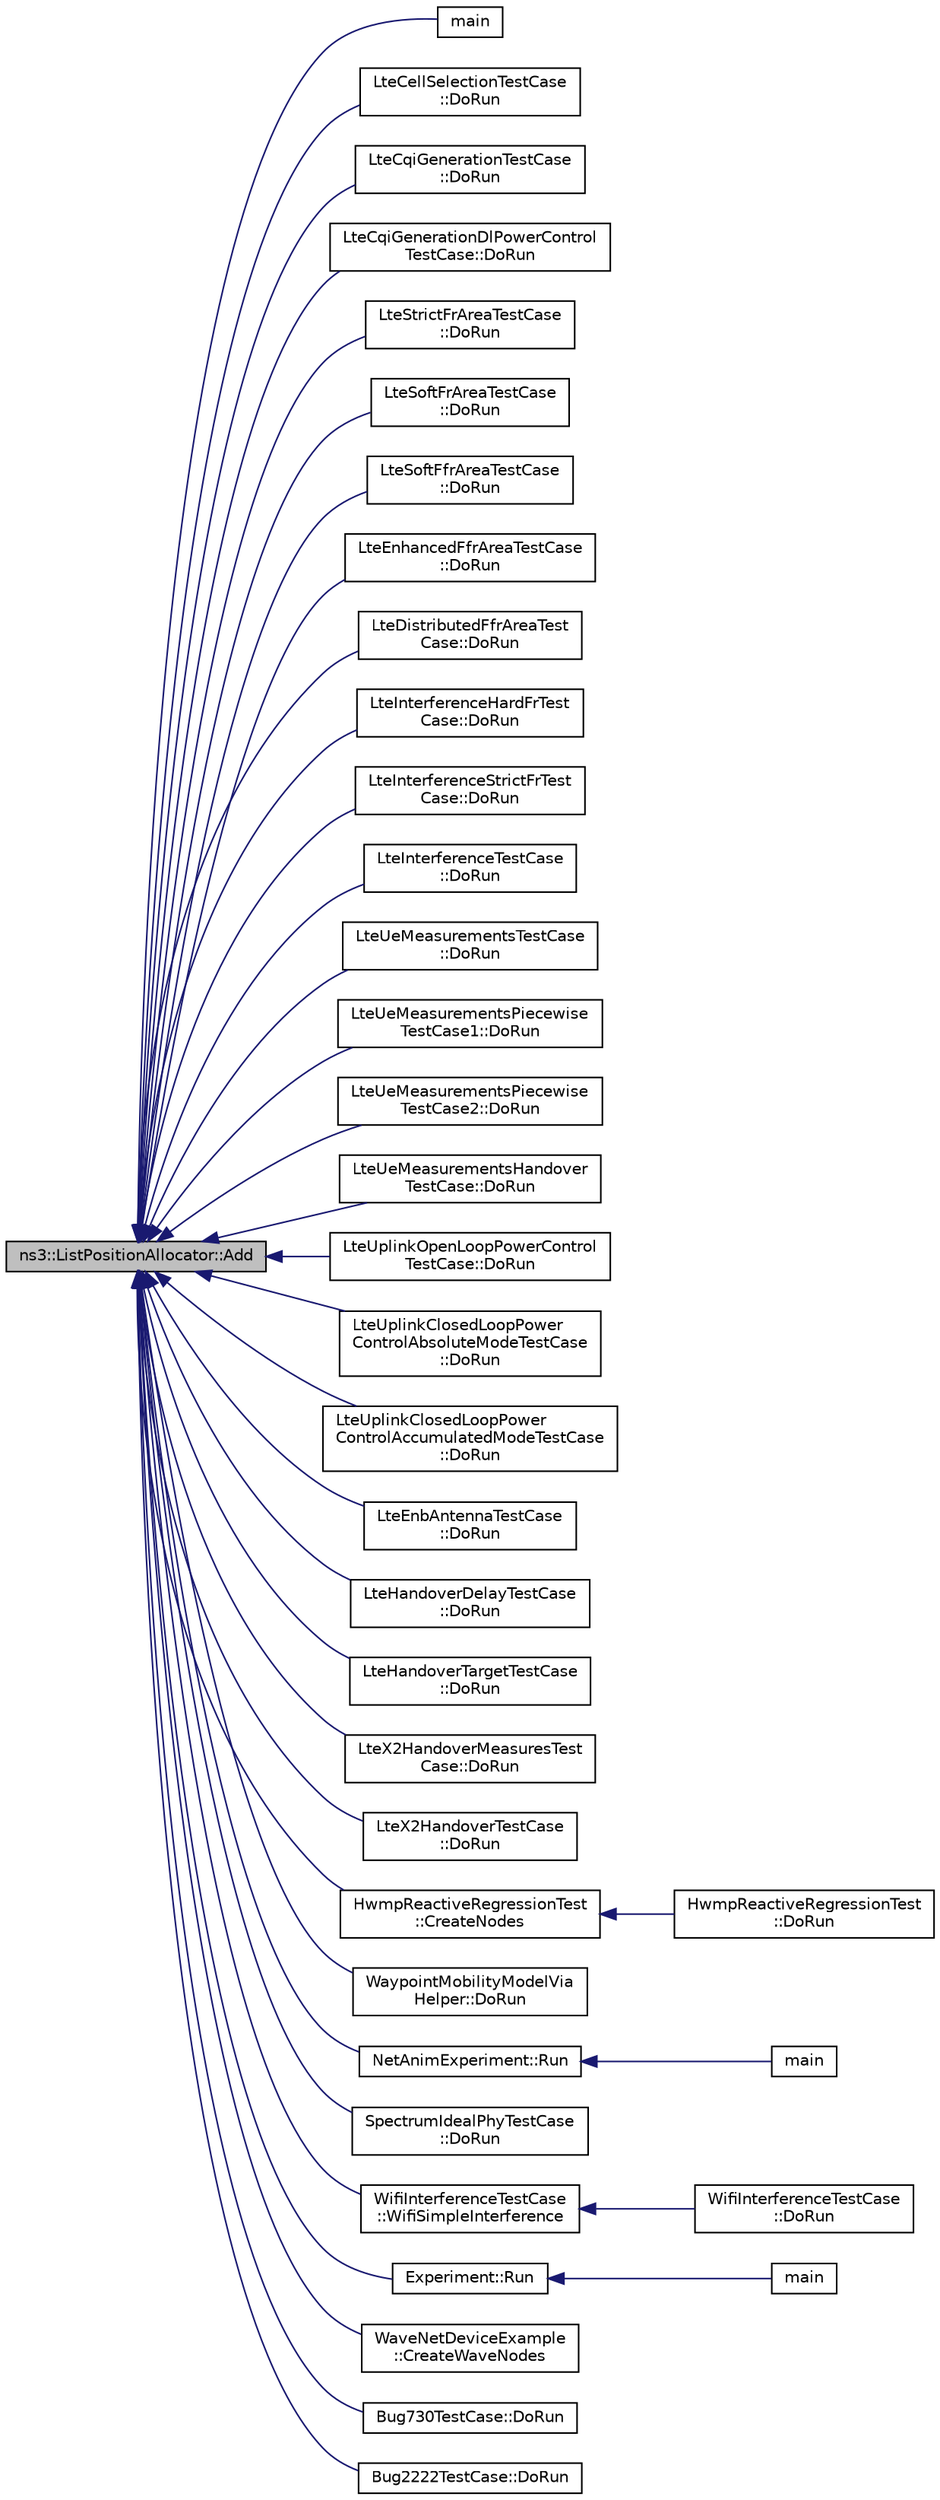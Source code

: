 digraph "ns3::ListPositionAllocator::Add"
{
  edge [fontname="Helvetica",fontsize="10",labelfontname="Helvetica",labelfontsize="10"];
  node [fontname="Helvetica",fontsize="10",shape=record];
  rankdir="LR";
  Node1 [label="ns3::ListPositionAllocator::Add",height=0.2,width=0.4,color="black", fillcolor="grey75", style="filled", fontcolor="black"];
  Node1 -> Node2 [dir="back",color="midnightblue",fontsize="10",style="solid"];
  Node2 [label="main",height=0.2,width=0.4,color="black", fillcolor="white", style="filled",URL="$d4/d43/nsclick-raw-wlan_8cc.html#a0ddf1224851353fc92bfbff6f499fa97"];
  Node1 -> Node3 [dir="back",color="midnightblue",fontsize="10",style="solid"];
  Node3 [label="LteCellSelectionTestCase\l::DoRun",height=0.2,width=0.4,color="black", fillcolor="white", style="filled",URL="$d3/d21/classLteCellSelectionTestCase.html#a2ad9dadf26f7beb5d3ed1c6dfbcef90a",tooltip="Setup the simulation according to the configuration set by the class constructor, run it..."];
  Node1 -> Node4 [dir="back",color="midnightblue",fontsize="10",style="solid"];
  Node4 [label="LteCqiGenerationTestCase\l::DoRun",height=0.2,width=0.4,color="black", fillcolor="white", style="filled",URL="$d6/d58/classLteCqiGenerationTestCase.html#a263a0f3670c23e42ed3feb7d353bdd09",tooltip="Implementation to actually run this TestCase. "];
  Node1 -> Node5 [dir="back",color="midnightblue",fontsize="10",style="solid"];
  Node5 [label="LteCqiGenerationDlPowerControl\lTestCase::DoRun",height=0.2,width=0.4,color="black", fillcolor="white", style="filled",URL="$d0/d70/classLteCqiGenerationDlPowerControlTestCase.html#a8a6ba5e52123fc8ed0deb9014a8b0591",tooltip="Implementation to actually run this TestCase. "];
  Node1 -> Node6 [dir="back",color="midnightblue",fontsize="10",style="solid"];
  Node6 [label="LteStrictFrAreaTestCase\l::DoRun",height=0.2,width=0.4,color="black", fillcolor="white", style="filled",URL="$df/d79/classLteStrictFrAreaTestCase.html#a61e945e04c3b10a50c2f484198199b49",tooltip="Implementation to actually run this TestCase. "];
  Node1 -> Node7 [dir="back",color="midnightblue",fontsize="10",style="solid"];
  Node7 [label="LteSoftFrAreaTestCase\l::DoRun",height=0.2,width=0.4,color="black", fillcolor="white", style="filled",URL="$de/df4/classLteSoftFrAreaTestCase.html#ae0df301b6c0f1a80a0145746b15a109c",tooltip="Implementation to actually run this TestCase. "];
  Node1 -> Node8 [dir="back",color="midnightblue",fontsize="10",style="solid"];
  Node8 [label="LteSoftFfrAreaTestCase\l::DoRun",height=0.2,width=0.4,color="black", fillcolor="white", style="filled",URL="$d5/df1/classLteSoftFfrAreaTestCase.html#aaf88ccad780563fc6394cd97ec9328d4",tooltip="Implementation to actually run this TestCase. "];
  Node1 -> Node9 [dir="back",color="midnightblue",fontsize="10",style="solid"];
  Node9 [label="LteEnhancedFfrAreaTestCase\l::DoRun",height=0.2,width=0.4,color="black", fillcolor="white", style="filled",URL="$dc/d2a/classLteEnhancedFfrAreaTestCase.html#aa242a1923952a50df92c3e291f1ca8a6",tooltip="Implementation to actually run this TestCase. "];
  Node1 -> Node10 [dir="back",color="midnightblue",fontsize="10",style="solid"];
  Node10 [label="LteDistributedFfrAreaTest\lCase::DoRun",height=0.2,width=0.4,color="black", fillcolor="white", style="filled",URL="$d7/d87/classLteDistributedFfrAreaTestCase.html#a1a386a39f2ddc3d22b17a134b775e2b7",tooltip="Implementation to actually run this TestCase. "];
  Node1 -> Node11 [dir="back",color="midnightblue",fontsize="10",style="solid"];
  Node11 [label="LteInterferenceHardFrTest\lCase::DoRun",height=0.2,width=0.4,color="black", fillcolor="white", style="filled",URL="$d5/d60/classLteInterferenceHardFrTestCase.html#a2967abd43e38abed8a9d85d51c59937b",tooltip="Implementation to actually run this TestCase. "];
  Node1 -> Node12 [dir="back",color="midnightblue",fontsize="10",style="solid"];
  Node12 [label="LteInterferenceStrictFrTest\lCase::DoRun",height=0.2,width=0.4,color="black", fillcolor="white", style="filled",URL="$d6/da6/classLteInterferenceStrictFrTestCase.html#a8c8428c04ea0f4a892f289bb8423da52",tooltip="Implementation to actually run this TestCase. "];
  Node1 -> Node13 [dir="back",color="midnightblue",fontsize="10",style="solid"];
  Node13 [label="LteInterferenceTestCase\l::DoRun",height=0.2,width=0.4,color="black", fillcolor="white", style="filled",URL="$d8/d09/classLteInterferenceTestCase.html#adc059d120a4d9effd2ca5f6fecaae31a",tooltip="Implementation to actually run this TestCase. "];
  Node1 -> Node14 [dir="back",color="midnightblue",fontsize="10",style="solid"];
  Node14 [label="LteUeMeasurementsTestCase\l::DoRun",height=0.2,width=0.4,color="black", fillcolor="white", style="filled",URL="$da/d83/classLteUeMeasurementsTestCase.html#a6ead76e605e0d03f6e9ea74b6bf608aa",tooltip="Implementation to actually run this TestCase. "];
  Node1 -> Node15 [dir="back",color="midnightblue",fontsize="10",style="solid"];
  Node15 [label="LteUeMeasurementsPiecewise\lTestCase1::DoRun",height=0.2,width=0.4,color="black", fillcolor="white", style="filled",URL="$d4/d22/classLteUeMeasurementsPiecewiseTestCase1.html#a76f2ad9d43e2fb22c37e4e8763296a5f",tooltip="Setup the simulation with the intended UE measurement reporting configuration, run it..."];
  Node1 -> Node16 [dir="back",color="midnightblue",fontsize="10",style="solid"];
  Node16 [label="LteUeMeasurementsPiecewise\lTestCase2::DoRun",height=0.2,width=0.4,color="black", fillcolor="white", style="filled",URL="$d1/d8f/classLteUeMeasurementsPiecewiseTestCase2.html#aa3d0caf8f82d095e8c85434b294482b6",tooltip="Setup the simulation with the intended UE measurement reporting configuration, run it..."];
  Node1 -> Node17 [dir="back",color="midnightblue",fontsize="10",style="solid"];
  Node17 [label="LteUeMeasurementsHandover\lTestCase::DoRun",height=0.2,width=0.4,color="black", fillcolor="white", style="filled",URL="$d6/dc2/classLteUeMeasurementsHandoverTestCase.html#ae81c492f54cd25f174b26310458a7e5f",tooltip="Setup the simulation with the intended UE measurement reporting configuration, run it..."];
  Node1 -> Node18 [dir="back",color="midnightblue",fontsize="10",style="solid"];
  Node18 [label="LteUplinkOpenLoopPowerControl\lTestCase::DoRun",height=0.2,width=0.4,color="black", fillcolor="white", style="filled",URL="$d0/d8c/classLteUplinkOpenLoopPowerControlTestCase.html#a1cd67f8fd6b950e1a92142dec9e4af10",tooltip="Implementation to actually run this TestCase. "];
  Node1 -> Node19 [dir="back",color="midnightblue",fontsize="10",style="solid"];
  Node19 [label="LteUplinkClosedLoopPower\lControlAbsoluteModeTestCase\l::DoRun",height=0.2,width=0.4,color="black", fillcolor="white", style="filled",URL="$df/d5e/classLteUplinkClosedLoopPowerControlAbsoluteModeTestCase.html#a6a3e4107566655c5cbbf946c0e68c3d0",tooltip="Implementation to actually run this TestCase. "];
  Node1 -> Node20 [dir="back",color="midnightblue",fontsize="10",style="solid"];
  Node20 [label="LteUplinkClosedLoopPower\lControlAccumulatedModeTestCase\l::DoRun",height=0.2,width=0.4,color="black", fillcolor="white", style="filled",URL="$d0/d7a/classLteUplinkClosedLoopPowerControlAccumulatedModeTestCase.html#aefa91ec44dabd2bed1558fce70290da9",tooltip="Implementation to actually run this TestCase. "];
  Node1 -> Node21 [dir="back",color="midnightblue",fontsize="10",style="solid"];
  Node21 [label="LteEnbAntennaTestCase\l::DoRun",height=0.2,width=0.4,color="black", fillcolor="white", style="filled",URL="$db/d32/classLteEnbAntennaTestCase.html#a6120b567186fa3218fdaa1712399079e",tooltip="Implementation to actually run this TestCase. "];
  Node1 -> Node22 [dir="back",color="midnightblue",fontsize="10",style="solid"];
  Node22 [label="LteHandoverDelayTestCase\l::DoRun",height=0.2,width=0.4,color="black", fillcolor="white", style="filled",URL="$d8/dde/classLteHandoverDelayTestCase.html#a2e5214b6dd2249de91ba0aa326b8c97d",tooltip="Implementation to actually run this TestCase. "];
  Node1 -> Node23 [dir="back",color="midnightblue",fontsize="10",style="solid"];
  Node23 [label="LteHandoverTargetTestCase\l::DoRun",height=0.2,width=0.4,color="black", fillcolor="white", style="filled",URL="$d5/d92/classLteHandoverTargetTestCase.html#adc2ffaf5e89accdbf70756ad9a92ce2c",tooltip="Run a simulation of a micro-cell network using the parameters provided to the constructor function..."];
  Node1 -> Node24 [dir="back",color="midnightblue",fontsize="10",style="solid"];
  Node24 [label="LteX2HandoverMeasuresTest\lCase::DoRun",height=0.2,width=0.4,color="black", fillcolor="white", style="filled",URL="$dd/d82/classLteX2HandoverMeasuresTestCase.html#a6aefe1e71df347688687fb5d8dd54104",tooltip="Implementation to actually run this TestCase. "];
  Node1 -> Node25 [dir="back",color="midnightblue",fontsize="10",style="solid"];
  Node25 [label="LteX2HandoverTestCase\l::DoRun",height=0.2,width=0.4,color="black", fillcolor="white", style="filled",URL="$d4/d48/classLteX2HandoverTestCase.html#a5d77d6fbe61da649203846d4617b4716",tooltip="Implementation to actually run this TestCase. "];
  Node1 -> Node26 [dir="back",color="midnightblue",fontsize="10",style="solid"];
  Node26 [label="HwmpReactiveRegressionTest\l::CreateNodes",height=0.2,width=0.4,color="black", fillcolor="white", style="filled",URL="$d2/dcc/classHwmpReactiveRegressionTest.html#a8fc99893263e4df5158da499f1209832",tooltip="Create nodes function. "];
  Node26 -> Node27 [dir="back",color="midnightblue",fontsize="10",style="solid"];
  Node27 [label="HwmpReactiveRegressionTest\l::DoRun",height=0.2,width=0.4,color="black", fillcolor="white", style="filled",URL="$d2/dcc/classHwmpReactiveRegressionTest.html#ae66a095a74ef4e2cbdfc0d042b50e63c",tooltip="Implementation to actually run this TestCase. "];
  Node1 -> Node28 [dir="back",color="midnightblue",fontsize="10",style="solid"];
  Node28 [label="WaypointMobilityModelVia\lHelper::DoRun",height=0.2,width=0.4,color="black", fillcolor="white", style="filled",URL="$d2/dd8/classWaypointMobilityModelViaHelper.html#a7ba11c2c935294e6a211f13d70905ac7",tooltip="Implementation to actually run this TestCase. "];
  Node1 -> Node29 [dir="back",color="midnightblue",fontsize="10",style="solid"];
  Node29 [label="NetAnimExperiment::Run",height=0.2,width=0.4,color="black", fillcolor="white", style="filled",URL="$d9/d77/classNetAnimExperiment.html#a63a699997d753ea33b4367ccad6088a3"];
  Node29 -> Node30 [dir="back",color="midnightblue",fontsize="10",style="solid"];
  Node30 [label="main",height=0.2,width=0.4,color="black", fillcolor="white", style="filled",URL="$d8/d31/uan-animation_8cc.html#a3c04138a5bfe5d72780bb7e82a18e627"];
  Node1 -> Node31 [dir="back",color="midnightblue",fontsize="10",style="solid"];
  Node31 [label="SpectrumIdealPhyTestCase\l::DoRun",height=0.2,width=0.4,color="black", fillcolor="white", style="filled",URL="$d1/dcc/classSpectrumIdealPhyTestCase.html#a25d1032a0b2d93dc10302aeae4b8338b",tooltip="Implementation to actually run this TestCase. "];
  Node1 -> Node32 [dir="back",color="midnightblue",fontsize="10",style="solid"];
  Node32 [label="WifiInterferenceTestCase\l::WifiSimpleInterference",height=0.2,width=0.4,color="black", fillcolor="white", style="filled",URL="$dc/d37/classWifiInterferenceTestCase.html#a360c9c443551246707b58ee879c37a5a"];
  Node32 -> Node33 [dir="back",color="midnightblue",fontsize="10",style="solid"];
  Node33 [label="WifiInterferenceTestCase\l::DoRun",height=0.2,width=0.4,color="black", fillcolor="white", style="filled",URL="$dc/d37/classWifiInterferenceTestCase.html#a1823c61fbe424309cf15e81ee03f398a",tooltip="Implementation to actually run this TestCase. "];
  Node1 -> Node34 [dir="back",color="midnightblue",fontsize="10",style="solid"];
  Node34 [label="Experiment::Run",height=0.2,width=0.4,color="black", fillcolor="white", style="filled",URL="$d8/d06/classExperiment.html#a2e7dad008a78e106fdbde1917d0bca1b"];
  Node34 -> Node35 [dir="back",color="midnightblue",fontsize="10",style="solid"];
  Node35 [label="main",height=0.2,width=0.4,color="black", fillcolor="white", style="filled",URL="$d7/d09/uan-cw-example_8cc.html#a3c04138a5bfe5d72780bb7e82a18e627"];
  Node1 -> Node36 [dir="back",color="midnightblue",fontsize="10",style="solid"];
  Node36 [label="WaveNetDeviceExample\l::CreateWaveNodes",height=0.2,width=0.4,color="black", fillcolor="white", style="filled",URL="$d2/dcc/classWaveNetDeviceExample.html#a825285810121c865230f6fafe6428081",tooltip="Create WAVE nodes function. "];
  Node1 -> Node37 [dir="back",color="midnightblue",fontsize="10",style="solid"];
  Node37 [label="Bug730TestCase::DoRun",height=0.2,width=0.4,color="black", fillcolor="white", style="filled",URL="$d6/de4/classBug730TestCase.html#a9c8853ac24b9200f16c7993ec8df8eda",tooltip="Implementation to actually run this TestCase. "];
  Node1 -> Node38 [dir="back",color="midnightblue",fontsize="10",style="solid"];
  Node38 [label="Bug2222TestCase::DoRun",height=0.2,width=0.4,color="black", fillcolor="white", style="filled",URL="$d7/de4/classBug2222TestCase.html#a5e36f50efb283abb1802a04946d11bd0",tooltip="Implementation to actually run this TestCase. "];
}
